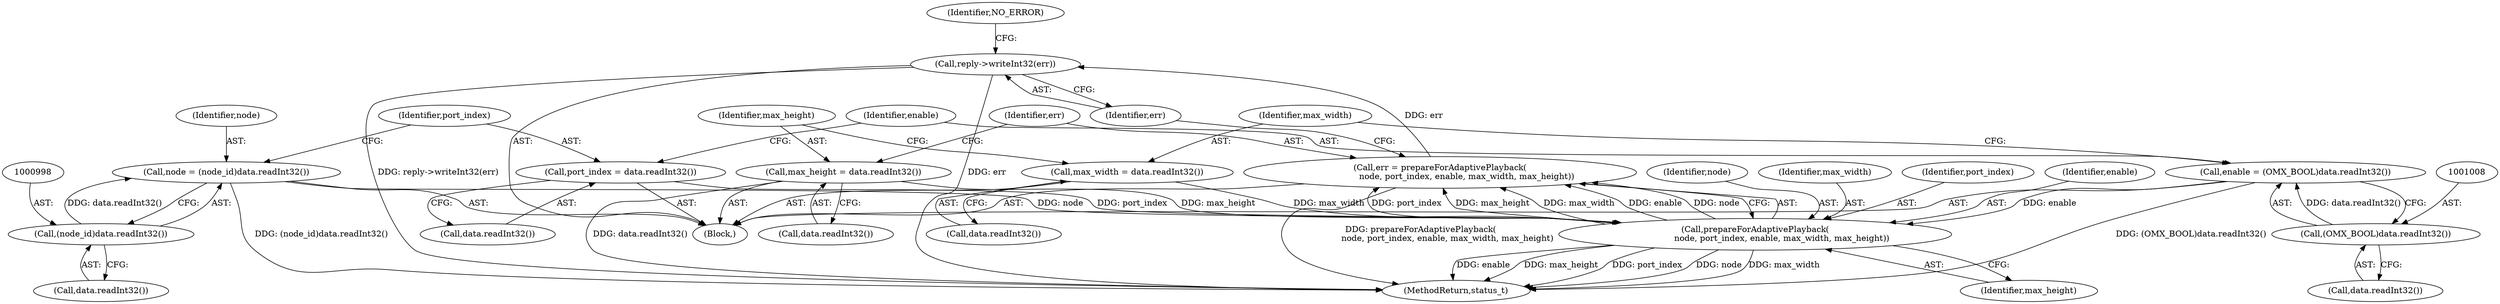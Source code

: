 digraph "0_Android_0bb5ced60304da7f61478ffd359e7ba65d72f181@API" {
"1001027" [label="(Call,reply->writeInt32(err))"];
"1001019" [label="(Call,err = prepareForAdaptivePlayback(\n                    node, port_index, enable, max_width, max_height))"];
"1001021" [label="(Call,prepareForAdaptivePlayback(\n                    node, port_index, enable, max_width, max_height))"];
"1000995" [label="(Call,node = (node_id)data.readInt32())"];
"1000997" [label="(Call,(node_id)data.readInt32())"];
"1001001" [label="(Call,port_index = data.readInt32())"];
"1001005" [label="(Call,enable = (OMX_BOOL)data.readInt32())"];
"1001007" [label="(Call,(OMX_BOOL)data.readInt32())"];
"1001011" [label="(Call,max_width = data.readInt32())"];
"1001015" [label="(Call,max_height = data.readInt32())"];
"1000989" [label="(Block,)"];
"1001028" [label="(Identifier,err)"];
"1001006" [label="(Identifier,enable)"];
"1001017" [label="(Call,data.readInt32())"];
"1001003" [label="(Call,data.readInt32())"];
"1001007" [label="(Call,(OMX_BOOL)data.readInt32())"];
"1001021" [label="(Call,prepareForAdaptivePlayback(\n                    node, port_index, enable, max_width, max_height))"];
"1001020" [label="(Identifier,err)"];
"1001009" [label="(Call,data.readInt32())"];
"1001022" [label="(Identifier,node)"];
"1000995" [label="(Call,node = (node_id)data.readInt32())"];
"1001005" [label="(Call,enable = (OMX_BOOL)data.readInt32())"];
"1001025" [label="(Identifier,max_width)"];
"1001011" [label="(Call,max_width = data.readInt32())"];
"1001001" [label="(Call,port_index = data.readInt32())"];
"1001023" [label="(Identifier,port_index)"];
"1000996" [label="(Identifier,node)"];
"1001026" [label="(Identifier,max_height)"];
"1001015" [label="(Call,max_height = data.readInt32())"];
"1000999" [label="(Call,data.readInt32())"];
"1001016" [label="(Identifier,max_height)"];
"1001019" [label="(Call,err = prepareForAdaptivePlayback(\n                    node, port_index, enable, max_width, max_height))"];
"1001030" [label="(Identifier,NO_ERROR)"];
"1001002" [label="(Identifier,port_index)"];
"1001012" [label="(Identifier,max_width)"];
"1000997" [label="(Call,(node_id)data.readInt32())"];
"1001027" [label="(Call,reply->writeInt32(err))"];
"1001353" [label="(MethodReturn,status_t)"];
"1001024" [label="(Identifier,enable)"];
"1001013" [label="(Call,data.readInt32())"];
"1001027" -> "1000989"  [label="AST: "];
"1001027" -> "1001028"  [label="CFG: "];
"1001028" -> "1001027"  [label="AST: "];
"1001030" -> "1001027"  [label="CFG: "];
"1001027" -> "1001353"  [label="DDG: reply->writeInt32(err)"];
"1001027" -> "1001353"  [label="DDG: err"];
"1001019" -> "1001027"  [label="DDG: err"];
"1001019" -> "1000989"  [label="AST: "];
"1001019" -> "1001021"  [label="CFG: "];
"1001020" -> "1001019"  [label="AST: "];
"1001021" -> "1001019"  [label="AST: "];
"1001028" -> "1001019"  [label="CFG: "];
"1001019" -> "1001353"  [label="DDG: prepareForAdaptivePlayback(\n                    node, port_index, enable, max_width, max_height)"];
"1001021" -> "1001019"  [label="DDG: port_index"];
"1001021" -> "1001019"  [label="DDG: max_height"];
"1001021" -> "1001019"  [label="DDG: max_width"];
"1001021" -> "1001019"  [label="DDG: enable"];
"1001021" -> "1001019"  [label="DDG: node"];
"1001021" -> "1001026"  [label="CFG: "];
"1001022" -> "1001021"  [label="AST: "];
"1001023" -> "1001021"  [label="AST: "];
"1001024" -> "1001021"  [label="AST: "];
"1001025" -> "1001021"  [label="AST: "];
"1001026" -> "1001021"  [label="AST: "];
"1001021" -> "1001353"  [label="DDG: enable"];
"1001021" -> "1001353"  [label="DDG: max_height"];
"1001021" -> "1001353"  [label="DDG: port_index"];
"1001021" -> "1001353"  [label="DDG: node"];
"1001021" -> "1001353"  [label="DDG: max_width"];
"1000995" -> "1001021"  [label="DDG: node"];
"1001001" -> "1001021"  [label="DDG: port_index"];
"1001005" -> "1001021"  [label="DDG: enable"];
"1001011" -> "1001021"  [label="DDG: max_width"];
"1001015" -> "1001021"  [label="DDG: max_height"];
"1000995" -> "1000989"  [label="AST: "];
"1000995" -> "1000997"  [label="CFG: "];
"1000996" -> "1000995"  [label="AST: "];
"1000997" -> "1000995"  [label="AST: "];
"1001002" -> "1000995"  [label="CFG: "];
"1000995" -> "1001353"  [label="DDG: (node_id)data.readInt32()"];
"1000997" -> "1000995"  [label="DDG: data.readInt32()"];
"1000997" -> "1000999"  [label="CFG: "];
"1000998" -> "1000997"  [label="AST: "];
"1000999" -> "1000997"  [label="AST: "];
"1001001" -> "1000989"  [label="AST: "];
"1001001" -> "1001003"  [label="CFG: "];
"1001002" -> "1001001"  [label="AST: "];
"1001003" -> "1001001"  [label="AST: "];
"1001006" -> "1001001"  [label="CFG: "];
"1001005" -> "1000989"  [label="AST: "];
"1001005" -> "1001007"  [label="CFG: "];
"1001006" -> "1001005"  [label="AST: "];
"1001007" -> "1001005"  [label="AST: "];
"1001012" -> "1001005"  [label="CFG: "];
"1001005" -> "1001353"  [label="DDG: (OMX_BOOL)data.readInt32()"];
"1001007" -> "1001005"  [label="DDG: data.readInt32()"];
"1001007" -> "1001009"  [label="CFG: "];
"1001008" -> "1001007"  [label="AST: "];
"1001009" -> "1001007"  [label="AST: "];
"1001011" -> "1000989"  [label="AST: "];
"1001011" -> "1001013"  [label="CFG: "];
"1001012" -> "1001011"  [label="AST: "];
"1001013" -> "1001011"  [label="AST: "];
"1001016" -> "1001011"  [label="CFG: "];
"1001015" -> "1000989"  [label="AST: "];
"1001015" -> "1001017"  [label="CFG: "];
"1001016" -> "1001015"  [label="AST: "];
"1001017" -> "1001015"  [label="AST: "];
"1001020" -> "1001015"  [label="CFG: "];
"1001015" -> "1001353"  [label="DDG: data.readInt32()"];
}
